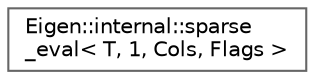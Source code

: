 digraph "类继承关系图"
{
 // LATEX_PDF_SIZE
  bgcolor="transparent";
  edge [fontname=Helvetica,fontsize=10,labelfontname=Helvetica,labelfontsize=10];
  node [fontname=Helvetica,fontsize=10,shape=box,height=0.2,width=0.4];
  rankdir="LR";
  Node0 [id="Node000000",label="Eigen::internal::sparse\l_eval\< T, 1, Cols, Flags \>",height=0.2,width=0.4,color="grey40", fillcolor="white", style="filled",URL="$struct_eigen_1_1internal_1_1sparse__eval_3_01_t_00_011_00_01_cols_00_01_flags_01_4.html",tooltip=" "];
}
